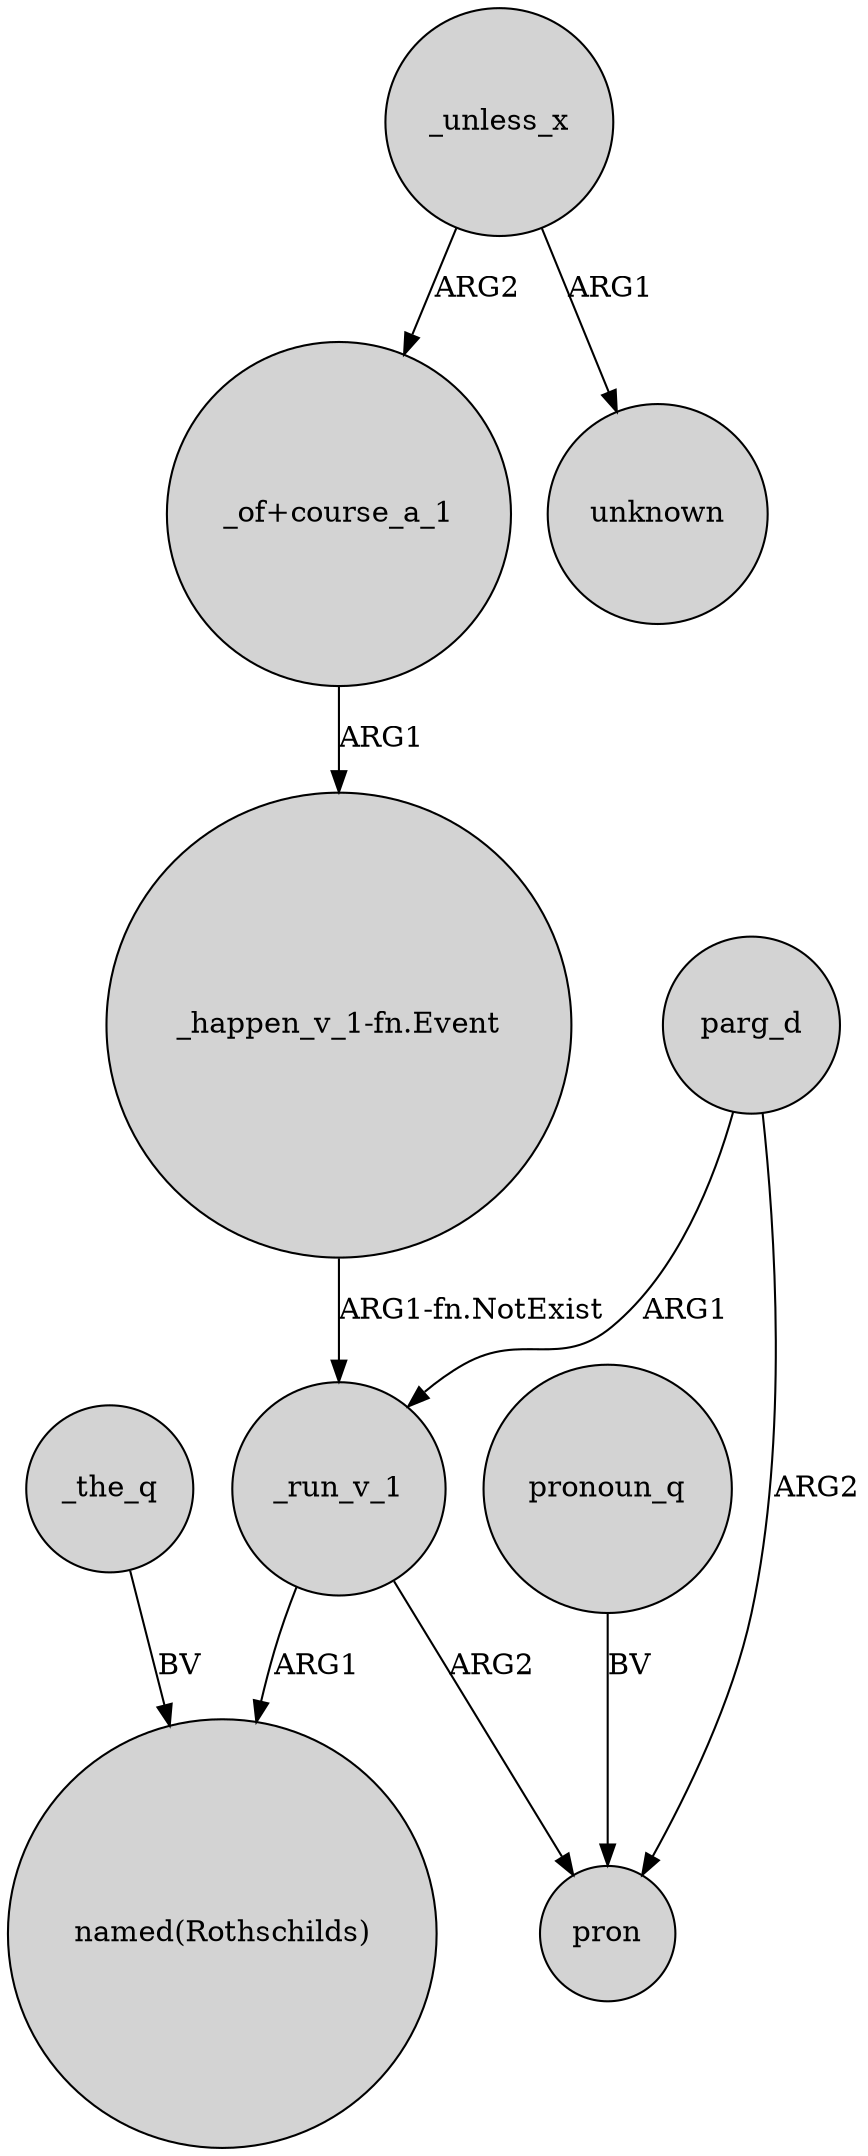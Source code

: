 digraph {
	node [shape=circle style=filled]
	"_happen_v_1-fn.Event" -> _run_v_1 [label="ARG1-fn.NotExist"]
	parg_d -> _run_v_1 [label=ARG1]
	_the_q -> "named(Rothschilds)" [label=BV]
	_run_v_1 -> pron [label=ARG2]
	"_of+course_a_1" -> "_happen_v_1-fn.Event" [label=ARG1]
	_run_v_1 -> "named(Rothschilds)" [label=ARG1]
	_unless_x -> "_of+course_a_1" [label=ARG2]
	parg_d -> pron [label=ARG2]
	_unless_x -> unknown [label=ARG1]
	pronoun_q -> pron [label=BV]
}
